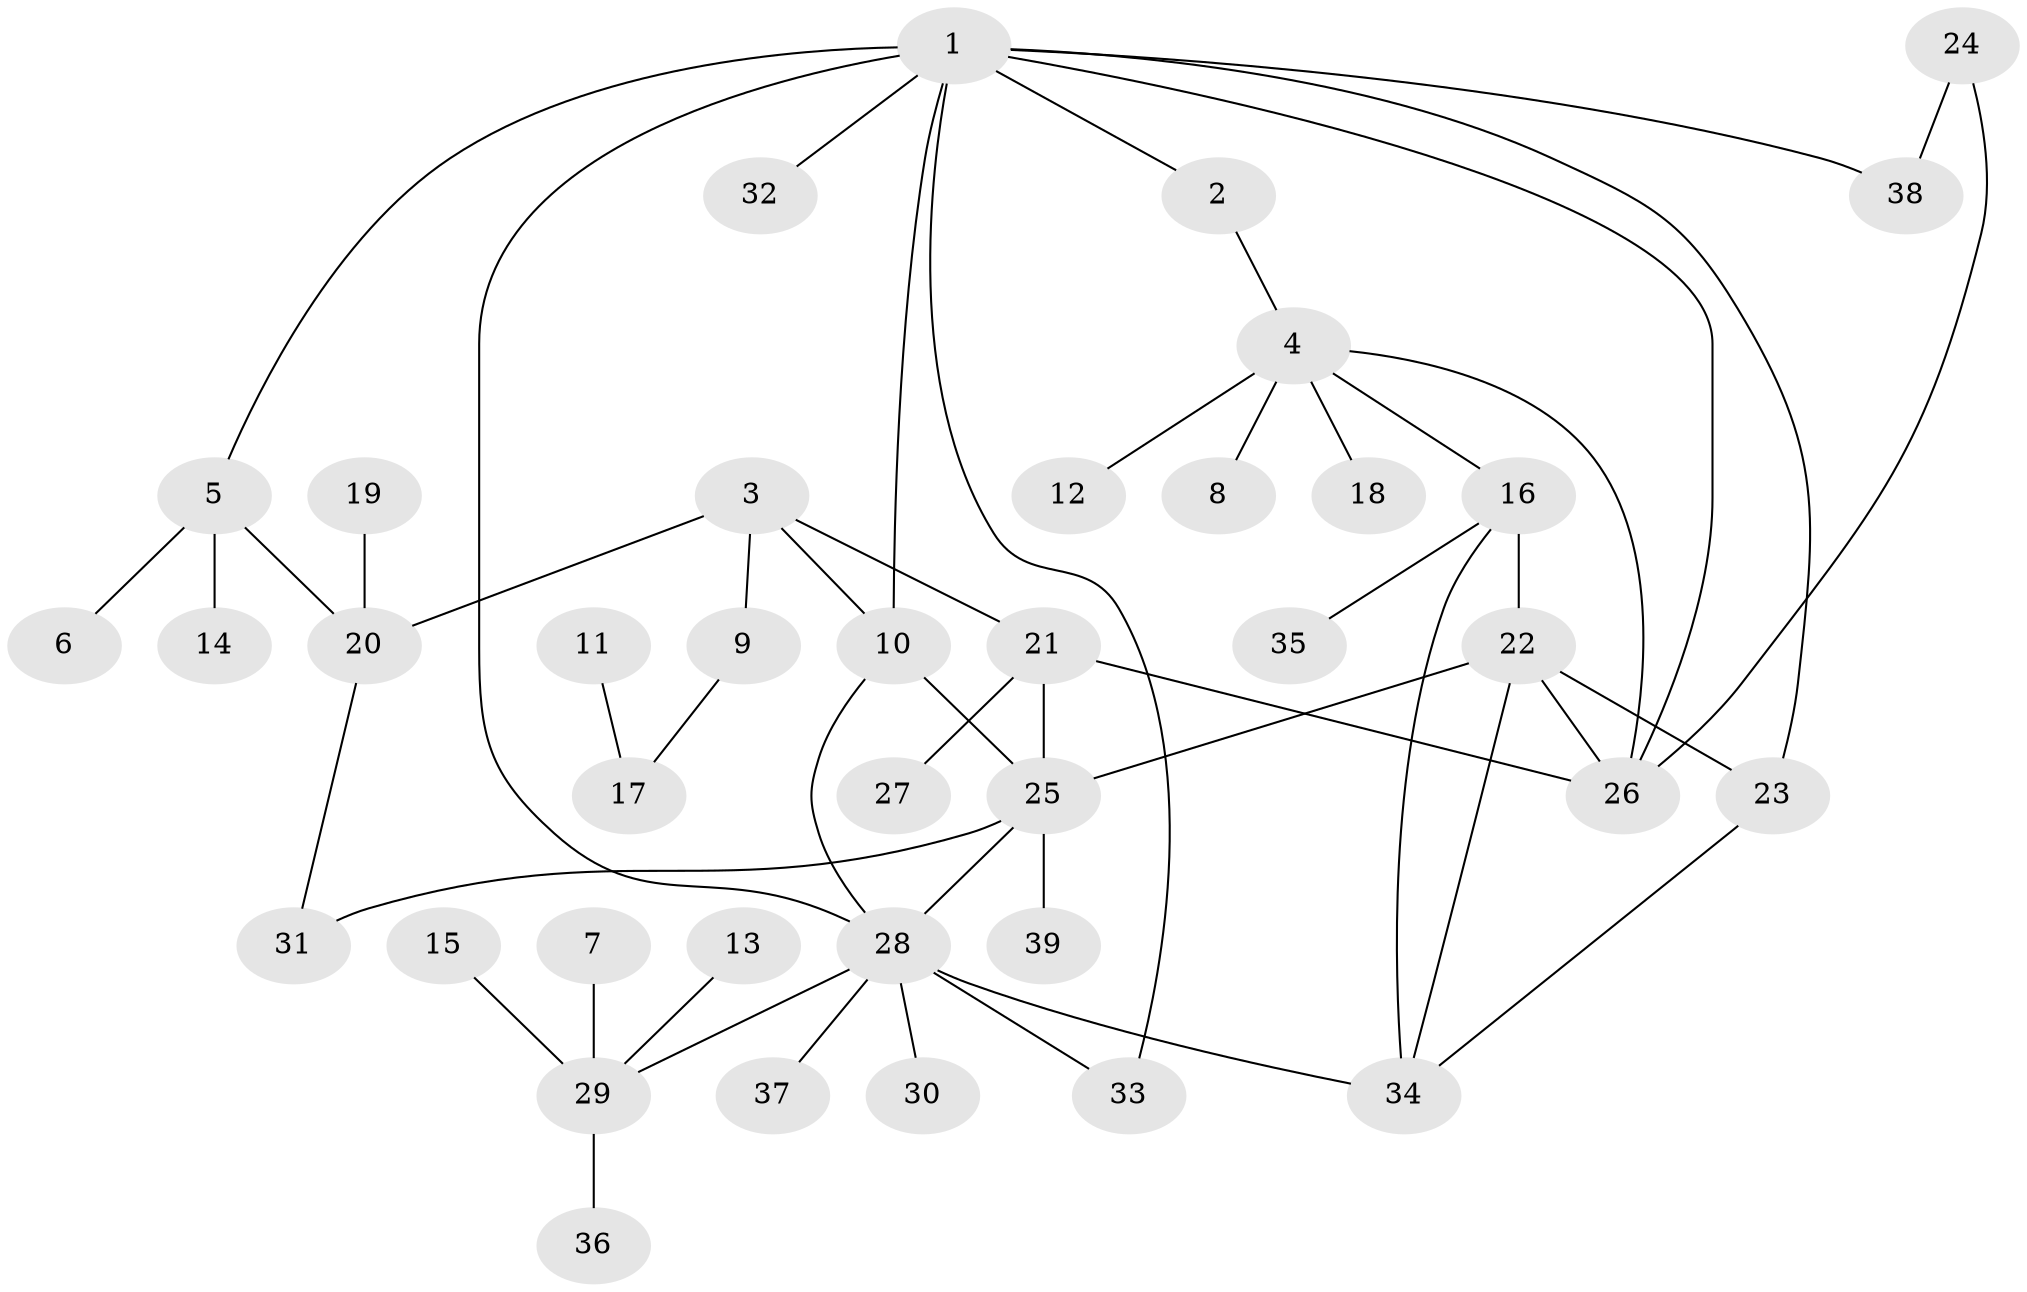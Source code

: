 // original degree distribution, {6: 0.02564102564102564, 4: 0.08974358974358974, 3: 0.20512820512820512, 2: 0.24358974358974358, 5: 0.0641025641025641, 7: 0.01282051282051282, 1: 0.358974358974359}
// Generated by graph-tools (version 1.1) at 2025/25/03/09/25 03:25:31]
// undirected, 39 vertices, 53 edges
graph export_dot {
graph [start="1"]
  node [color=gray90,style=filled];
  1;
  2;
  3;
  4;
  5;
  6;
  7;
  8;
  9;
  10;
  11;
  12;
  13;
  14;
  15;
  16;
  17;
  18;
  19;
  20;
  21;
  22;
  23;
  24;
  25;
  26;
  27;
  28;
  29;
  30;
  31;
  32;
  33;
  34;
  35;
  36;
  37;
  38;
  39;
  1 -- 2 [weight=1.0];
  1 -- 5 [weight=1.0];
  1 -- 10 [weight=1.0];
  1 -- 23 [weight=1.0];
  1 -- 26 [weight=1.0];
  1 -- 28 [weight=1.0];
  1 -- 32 [weight=1.0];
  1 -- 33 [weight=1.0];
  1 -- 38 [weight=1.0];
  2 -- 4 [weight=1.0];
  3 -- 9 [weight=1.0];
  3 -- 10 [weight=1.0];
  3 -- 20 [weight=1.0];
  3 -- 21 [weight=1.0];
  4 -- 8 [weight=1.0];
  4 -- 12 [weight=1.0];
  4 -- 16 [weight=1.0];
  4 -- 18 [weight=1.0];
  4 -- 26 [weight=1.0];
  5 -- 6 [weight=1.0];
  5 -- 14 [weight=1.0];
  5 -- 20 [weight=1.0];
  7 -- 29 [weight=1.0];
  9 -- 17 [weight=1.0];
  10 -- 25 [weight=1.0];
  10 -- 28 [weight=1.0];
  11 -- 17 [weight=1.0];
  13 -- 29 [weight=1.0];
  15 -- 29 [weight=1.0];
  16 -- 22 [weight=1.0];
  16 -- 34 [weight=2.0];
  16 -- 35 [weight=1.0];
  19 -- 20 [weight=1.0];
  20 -- 31 [weight=1.0];
  21 -- 25 [weight=1.0];
  21 -- 26 [weight=1.0];
  21 -- 27 [weight=1.0];
  22 -- 23 [weight=1.0];
  22 -- 25 [weight=1.0];
  22 -- 26 [weight=1.0];
  22 -- 34 [weight=1.0];
  23 -- 34 [weight=1.0];
  24 -- 26 [weight=1.0];
  24 -- 38 [weight=1.0];
  25 -- 28 [weight=1.0];
  25 -- 31 [weight=1.0];
  25 -- 39 [weight=1.0];
  28 -- 29 [weight=1.0];
  28 -- 30 [weight=1.0];
  28 -- 33 [weight=1.0];
  28 -- 34 [weight=1.0];
  28 -- 37 [weight=1.0];
  29 -- 36 [weight=1.0];
}
